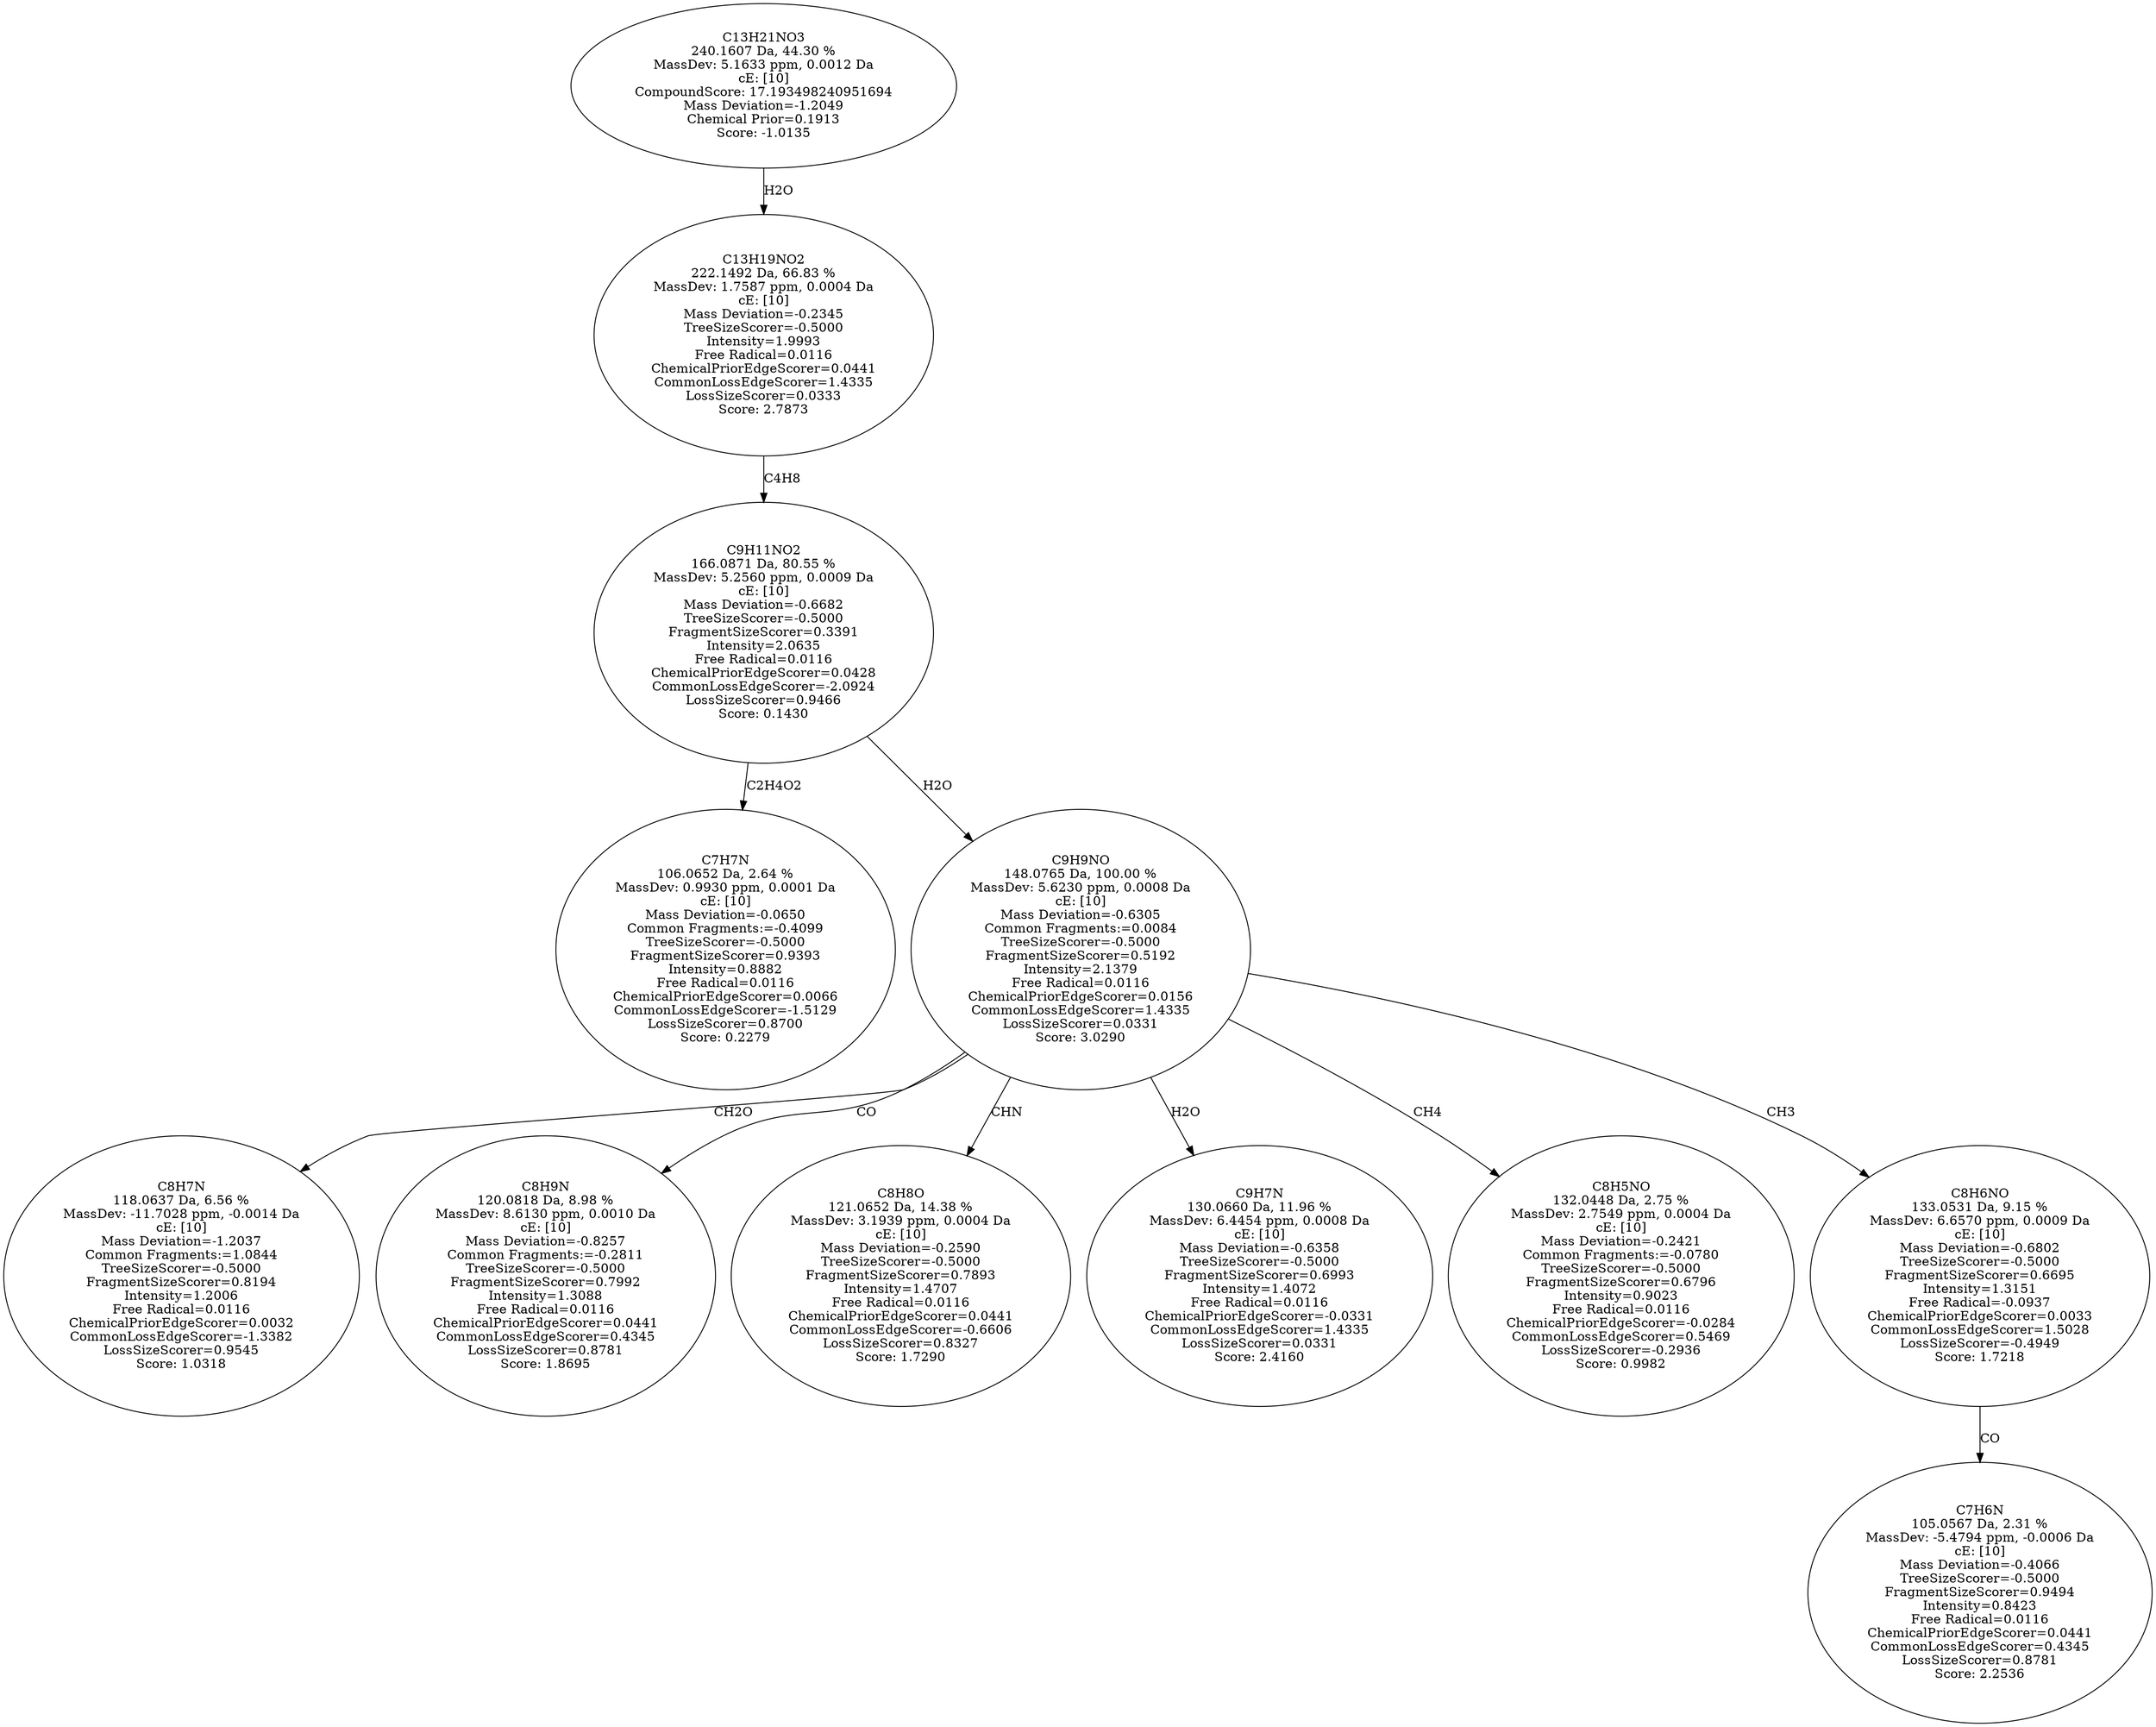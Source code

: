 strict digraph {
v1 [label="C7H7N\n106.0652 Da, 2.64 %\nMassDev: 0.9930 ppm, 0.0001 Da\ncE: [10]\nMass Deviation=-0.0650\nCommon Fragments:=-0.4099\nTreeSizeScorer=-0.5000\nFragmentSizeScorer=0.9393\nIntensity=0.8882\nFree Radical=0.0116\nChemicalPriorEdgeScorer=0.0066\nCommonLossEdgeScorer=-1.5129\nLossSizeScorer=0.8700\nScore: 0.2279"];
v2 [label="C8H7N\n118.0637 Da, 6.56 %\nMassDev: -11.7028 ppm, -0.0014 Da\ncE: [10]\nMass Deviation=-1.2037\nCommon Fragments:=1.0844\nTreeSizeScorer=-0.5000\nFragmentSizeScorer=0.8194\nIntensity=1.2006\nFree Radical=0.0116\nChemicalPriorEdgeScorer=0.0032\nCommonLossEdgeScorer=-1.3382\nLossSizeScorer=0.9545\nScore: 1.0318"];
v3 [label="C8H9N\n120.0818 Da, 8.98 %\nMassDev: 8.6130 ppm, 0.0010 Da\ncE: [10]\nMass Deviation=-0.8257\nCommon Fragments:=-0.2811\nTreeSizeScorer=-0.5000\nFragmentSizeScorer=0.7992\nIntensity=1.3088\nFree Radical=0.0116\nChemicalPriorEdgeScorer=0.0441\nCommonLossEdgeScorer=0.4345\nLossSizeScorer=0.8781\nScore: 1.8695"];
v4 [label="C8H8O\n121.0652 Da, 14.38 %\nMassDev: 3.1939 ppm, 0.0004 Da\ncE: [10]\nMass Deviation=-0.2590\nTreeSizeScorer=-0.5000\nFragmentSizeScorer=0.7893\nIntensity=1.4707\nFree Radical=0.0116\nChemicalPriorEdgeScorer=0.0441\nCommonLossEdgeScorer=-0.6606\nLossSizeScorer=0.8327\nScore: 1.7290"];
v5 [label="C9H7N\n130.0660 Da, 11.96 %\nMassDev: 6.4454 ppm, 0.0008 Da\ncE: [10]\nMass Deviation=-0.6358\nTreeSizeScorer=-0.5000\nFragmentSizeScorer=0.6993\nIntensity=1.4072\nFree Radical=0.0116\nChemicalPriorEdgeScorer=-0.0331\nCommonLossEdgeScorer=1.4335\nLossSizeScorer=0.0331\nScore: 2.4160"];
v6 [label="C8H5NO\n132.0448 Da, 2.75 %\nMassDev: 2.7549 ppm, 0.0004 Da\ncE: [10]\nMass Deviation=-0.2421\nCommon Fragments:=-0.0780\nTreeSizeScorer=-0.5000\nFragmentSizeScorer=0.6796\nIntensity=0.9023\nFree Radical=0.0116\nChemicalPriorEdgeScorer=-0.0284\nCommonLossEdgeScorer=0.5469\nLossSizeScorer=-0.2936\nScore: 0.9982"];
v7 [label="C7H6N\n105.0567 Da, 2.31 %\nMassDev: -5.4794 ppm, -0.0006 Da\ncE: [10]\nMass Deviation=-0.4066\nTreeSizeScorer=-0.5000\nFragmentSizeScorer=0.9494\nIntensity=0.8423\nFree Radical=0.0116\nChemicalPriorEdgeScorer=0.0441\nCommonLossEdgeScorer=0.4345\nLossSizeScorer=0.8781\nScore: 2.2536"];
v8 [label="C8H6NO\n133.0531 Da, 9.15 %\nMassDev: 6.6570 ppm, 0.0009 Da\ncE: [10]\nMass Deviation=-0.6802\nTreeSizeScorer=-0.5000\nFragmentSizeScorer=0.6695\nIntensity=1.3151\nFree Radical=-0.0937\nChemicalPriorEdgeScorer=0.0033\nCommonLossEdgeScorer=1.5028\nLossSizeScorer=-0.4949\nScore: 1.7218"];
v9 [label="C9H9NO\n148.0765 Da, 100.00 %\nMassDev: 5.6230 ppm, 0.0008 Da\ncE: [10]\nMass Deviation=-0.6305\nCommon Fragments:=0.0084\nTreeSizeScorer=-0.5000\nFragmentSizeScorer=0.5192\nIntensity=2.1379\nFree Radical=0.0116\nChemicalPriorEdgeScorer=0.0156\nCommonLossEdgeScorer=1.4335\nLossSizeScorer=0.0331\nScore: 3.0290"];
v10 [label="C9H11NO2\n166.0871 Da, 80.55 %\nMassDev: 5.2560 ppm, 0.0009 Da\ncE: [10]\nMass Deviation=-0.6682\nTreeSizeScorer=-0.5000\nFragmentSizeScorer=0.3391\nIntensity=2.0635\nFree Radical=0.0116\nChemicalPriorEdgeScorer=0.0428\nCommonLossEdgeScorer=-2.0924\nLossSizeScorer=0.9466\nScore: 0.1430"];
v11 [label="C13H19NO2\n222.1492 Da, 66.83 %\nMassDev: 1.7587 ppm, 0.0004 Da\ncE: [10]\nMass Deviation=-0.2345\nTreeSizeScorer=-0.5000\nIntensity=1.9993\nFree Radical=0.0116\nChemicalPriorEdgeScorer=0.0441\nCommonLossEdgeScorer=1.4335\nLossSizeScorer=0.0333\nScore: 2.7873"];
v12 [label="C13H21NO3\n240.1607 Da, 44.30 %\nMassDev: 5.1633 ppm, 0.0012 Da\ncE: [10]\nCompoundScore: 17.193498240951694\nMass Deviation=-1.2049\nChemical Prior=0.1913\nScore: -1.0135"];
v10 -> v1 [label="C2H4O2"];
v9 -> v2 [label="CH2O"];
v9 -> v3 [label="CO"];
v9 -> v4 [label="CHN"];
v9 -> v5 [label="H2O"];
v9 -> v6 [label="CH4"];
v8 -> v7 [label="CO"];
v9 -> v8 [label="CH3"];
v10 -> v9 [label="H2O"];
v11 -> v10 [label="C4H8"];
v12 -> v11 [label="H2O"];
}
